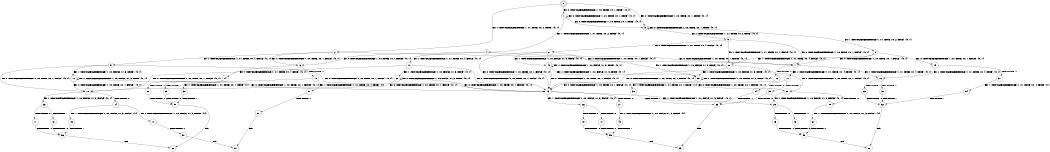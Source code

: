 digraph BCG {
size = "7, 10.5";
center = TRUE;
node [shape = circle];
0 [peripheries = 2];
0 -> 1 [label = "EX !0 !ATOMIC_EXCH_BRANCH (1, +0, TRUE, +0, 1, TRUE) !{0, 1}"];
0 -> 2 [label = "EX !1 !ATOMIC_EXCH_BRANCH (1, +1, TRUE, +0, 2, TRUE) !{0, 1}"];
0 -> 3 [label = "EX !0 !ATOMIC_EXCH_BRANCH (1, +0, TRUE, +0, 1, TRUE) !{0, 1}"];
1 -> 1 [label = "EX !0 !ATOMIC_EXCH_BRANCH (1, +0, TRUE, +0, 1, TRUE) !{0, 1}"];
1 -> 4 [label = "EX !1 !ATOMIC_EXCH_BRANCH (1, +1, TRUE, +0, 2, TRUE) !{0, 1}"];
1 -> 3 [label = "EX !0 !ATOMIC_EXCH_BRANCH (1, +0, TRUE, +0, 1, TRUE) !{0, 1}"];
2 -> 5 [label = "EX !1 !ATOMIC_EXCH_BRANCH (1, +1, TRUE, +0, 4, FALSE) !{0, 1}"];
2 -> 6 [label = "EX !0 !ATOMIC_EXCH_BRANCH (1, +0, TRUE, +0, 1, FALSE) !{0, 1}"];
2 -> 7 [label = "EX !0 !ATOMIC_EXCH_BRANCH (1, +0, TRUE, +0, 1, FALSE) !{0, 1}"];
3 -> 8 [label = "EX !1 !ATOMIC_EXCH_BRANCH (1, +1, TRUE, +0, 2, TRUE) !{0, 1}"];
3 -> 3 [label = "EX !0 !ATOMIC_EXCH_BRANCH (1, +0, TRUE, +0, 1, TRUE) !{0, 1}"];
3 -> 9 [label = "EX !1 !ATOMIC_EXCH_BRANCH (1, +1, TRUE, +0, 2, TRUE) !{0, 1}"];
4 -> 6 [label = "EX !0 !ATOMIC_EXCH_BRANCH (1, +0, TRUE, +0, 1, FALSE) !{0, 1}"];
4 -> 10 [label = "EX !1 !ATOMIC_EXCH_BRANCH (1, +1, TRUE, +0, 4, FALSE) !{0, 1}"];
4 -> 7 [label = "EX !0 !ATOMIC_EXCH_BRANCH (1, +0, TRUE, +0, 1, FALSE) !{0, 1}"];
5 -> 11 [label = "EX !1 !ATOMIC_EXCH_BRANCH (1, +0, FALSE, +1, 3, TRUE) !{0, 1}"];
5 -> 12 [label = "EX !0 !ATOMIC_EXCH_BRANCH (1, +0, TRUE, +0, 1, FALSE) !{0, 1}"];
5 -> 13 [label = "EX !0 !ATOMIC_EXCH_BRANCH (1, +0, TRUE, +0, 1, FALSE) !{0, 1}"];
6 -> 14 [label = "EX !1 !ATOMIC_EXCH_BRANCH (1, +1, TRUE, +0, 4, TRUE) !{0, 1}"];
6 -> 15 [label = "TERMINATE !0"];
7 -> 16 [label = "EX !1 !ATOMIC_EXCH_BRANCH (1, +1, TRUE, +0, 4, TRUE) !{0, 1}"];
7 -> 17 [label = "EX !1 !ATOMIC_EXCH_BRANCH (1, +1, TRUE, +0, 4, TRUE) !{0, 1}"];
7 -> 18 [label = "TERMINATE !0"];
8 -> 19 [label = "EX !0 !ATOMIC_EXCH_BRANCH (1, +0, TRUE, +0, 1, FALSE) !{0, 1}"];
8 -> 20 [label = "EX !1 !ATOMIC_EXCH_BRANCH (1, +1, TRUE, +0, 4, FALSE) !{0, 1}"];
8 -> 7 [label = "EX !0 !ATOMIC_EXCH_BRANCH (1, +0, TRUE, +0, 1, FALSE) !{0, 1}"];
9 -> 20 [label = "EX !1 !ATOMIC_EXCH_BRANCH (1, +1, TRUE, +0, 4, FALSE) !{0, 1}"];
9 -> 7 [label = "EX !0 !ATOMIC_EXCH_BRANCH (1, +0, TRUE, +0, 1, FALSE) !{0, 1}"];
9 -> 21 [label = "EX !1 !ATOMIC_EXCH_BRANCH (1, +1, TRUE, +0, 4, FALSE) !{0, 1}"];
10 -> 12 [label = "EX !0 !ATOMIC_EXCH_BRANCH (1, +0, TRUE, +0, 1, FALSE) !{0, 1}"];
10 -> 22 [label = "EX !1 !ATOMIC_EXCH_BRANCH (1, +0, FALSE, +1, 3, TRUE) !{0, 1}"];
10 -> 13 [label = "EX !0 !ATOMIC_EXCH_BRANCH (1, +0, TRUE, +0, 1, FALSE) !{0, 1}"];
11 -> 11 [label = "EX !1 !ATOMIC_EXCH_BRANCH (1, +0, FALSE, +1, 3, TRUE) !{0, 1}"];
11 -> 12 [label = "EX !0 !ATOMIC_EXCH_BRANCH (1, +0, TRUE, +0, 1, FALSE) !{0, 1}"];
11 -> 13 [label = "EX !0 !ATOMIC_EXCH_BRANCH (1, +0, TRUE, +0, 1, FALSE) !{0, 1}"];
12 -> 23 [label = "EX !1 !ATOMIC_EXCH_BRANCH (1, +0, FALSE, +1, 3, FALSE) !{0, 1}"];
12 -> 24 [label = "TERMINATE !0"];
13 -> 25 [label = "EX !1 !ATOMIC_EXCH_BRANCH (1, +0, FALSE, +1, 3, FALSE) !{0, 1}"];
13 -> 26 [label = "EX !1 !ATOMIC_EXCH_BRANCH (1, +0, FALSE, +1, 3, FALSE) !{0, 1}"];
13 -> 27 [label = "TERMINATE !0"];
14 -> 28 [label = "TERMINATE !0"];
14 -> 29 [label = "TERMINATE !1"];
15 -> 30 [label = "EX !1 !ATOMIC_EXCH_BRANCH (1, +1, TRUE, +0, 4, TRUE) !{1}"];
15 -> 31 [label = "EX !1 !ATOMIC_EXCH_BRANCH (1, +1, TRUE, +0, 4, TRUE) !{1}"];
16 -> 32 [label = "TERMINATE !0"];
16 -> 33 [label = "TERMINATE !1"];
17 -> 34 [label = "TERMINATE !0"];
17 -> 35 [label = "TERMINATE !1"];
18 -> 36 [label = "EX !1 !ATOMIC_EXCH_BRANCH (1, +1, TRUE, +0, 4, TRUE) !{1}"];
19 -> 16 [label = "EX !1 !ATOMIC_EXCH_BRANCH (1, +1, TRUE, +0, 4, TRUE) !{0, 1}"];
19 -> 37 [label = "TERMINATE !0"];
20 -> 38 [label = "EX !0 !ATOMIC_EXCH_BRANCH (1, +0, TRUE, +0, 1, FALSE) !{0, 1}"];
20 -> 39 [label = "EX !1 !ATOMIC_EXCH_BRANCH (1, +0, FALSE, +1, 3, TRUE) !{0, 1}"];
20 -> 13 [label = "EX !0 !ATOMIC_EXCH_BRANCH (1, +0, TRUE, +0, 1, FALSE) !{0, 1}"];
21 -> 39 [label = "EX !1 !ATOMIC_EXCH_BRANCH (1, +0, FALSE, +1, 3, TRUE) !{0, 1}"];
21 -> 13 [label = "EX !0 !ATOMIC_EXCH_BRANCH (1, +0, TRUE, +0, 1, FALSE) !{0, 1}"];
21 -> 40 [label = "EX !1 !ATOMIC_EXCH_BRANCH (1, +0, FALSE, +1, 3, TRUE) !{0, 1}"];
22 -> 12 [label = "EX !0 !ATOMIC_EXCH_BRANCH (1, +0, TRUE, +0, 1, FALSE) !{0, 1}"];
22 -> 22 [label = "EX !1 !ATOMIC_EXCH_BRANCH (1, +0, FALSE, +1, 3, TRUE) !{0, 1}"];
22 -> 13 [label = "EX !0 !ATOMIC_EXCH_BRANCH (1, +0, TRUE, +0, 1, FALSE) !{0, 1}"];
23 -> 41 [label = "TERMINATE !0"];
23 -> 42 [label = "TERMINATE !1"];
24 -> 43 [label = "EX !1 !ATOMIC_EXCH_BRANCH (1, +0, FALSE, +1, 3, FALSE) !{1}"];
24 -> 44 [label = "EX !1 !ATOMIC_EXCH_BRANCH (1, +0, FALSE, +1, 3, FALSE) !{1}"];
25 -> 45 [label = "TERMINATE !0"];
25 -> 46 [label = "TERMINATE !1"];
26 -> 47 [label = "TERMINATE !0"];
26 -> 48 [label = "TERMINATE !1"];
27 -> 49 [label = "EX !1 !ATOMIC_EXCH_BRANCH (1, +0, FALSE, +1, 3, FALSE) !{1}"];
28 -> 50 [label = "TERMINATE !1"];
29 -> 50 [label = "TERMINATE !0"];
30 -> 50 [label = "TERMINATE !1"];
31 -> 51 [label = "TERMINATE !1"];
32 -> 52 [label = "TERMINATE !1"];
33 -> 52 [label = "TERMINATE !0"];
34 -> 53 [label = "TERMINATE !1"];
35 -> 53 [label = "TERMINATE !0"];
36 -> 53 [label = "TERMINATE !1"];
37 -> 54 [label = "EX !1 !ATOMIC_EXCH_BRANCH (1, +1, TRUE, +0, 4, TRUE) !{1}"];
38 -> 25 [label = "EX !1 !ATOMIC_EXCH_BRANCH (1, +0, FALSE, +1, 3, FALSE) !{0, 1}"];
38 -> 55 [label = "TERMINATE !0"];
39 -> 38 [label = "EX !0 !ATOMIC_EXCH_BRANCH (1, +0, TRUE, +0, 1, FALSE) !{0, 1}"];
39 -> 39 [label = "EX !1 !ATOMIC_EXCH_BRANCH (1, +0, FALSE, +1, 3, TRUE) !{0, 1}"];
39 -> 13 [label = "EX !0 !ATOMIC_EXCH_BRANCH (1, +0, TRUE, +0, 1, FALSE) !{0, 1}"];
40 -> 39 [label = "EX !1 !ATOMIC_EXCH_BRANCH (1, +0, FALSE, +1, 3, TRUE) !{0, 1}"];
40 -> 13 [label = "EX !0 !ATOMIC_EXCH_BRANCH (1, +0, TRUE, +0, 1, FALSE) !{0, 1}"];
40 -> 40 [label = "EX !1 !ATOMIC_EXCH_BRANCH (1, +0, FALSE, +1, 3, TRUE) !{0, 1}"];
41 -> 56 [label = "TERMINATE !1"];
42 -> 56 [label = "TERMINATE !0"];
43 -> 56 [label = "TERMINATE !1"];
44 -> 57 [label = "TERMINATE !1"];
45 -> 58 [label = "TERMINATE !1"];
46 -> 58 [label = "TERMINATE !0"];
47 -> 59 [label = "TERMINATE !1"];
48 -> 59 [label = "TERMINATE !0"];
49 -> 59 [label = "TERMINATE !1"];
50 -> 60 [label = "exit"];
51 -> 61 [label = "exit"];
52 -> 62 [label = "exit"];
53 -> 63 [label = "exit"];
54 -> 52 [label = "TERMINATE !1"];
55 -> 64 [label = "EX !1 !ATOMIC_EXCH_BRANCH (1, +0, FALSE, +1, 3, FALSE) !{1}"];
56 -> 60 [label = "exit"];
57 -> 61 [label = "exit"];
58 -> 62 [label = "exit"];
59 -> 63 [label = "exit"];
64 -> 58 [label = "TERMINATE !1"];
}
